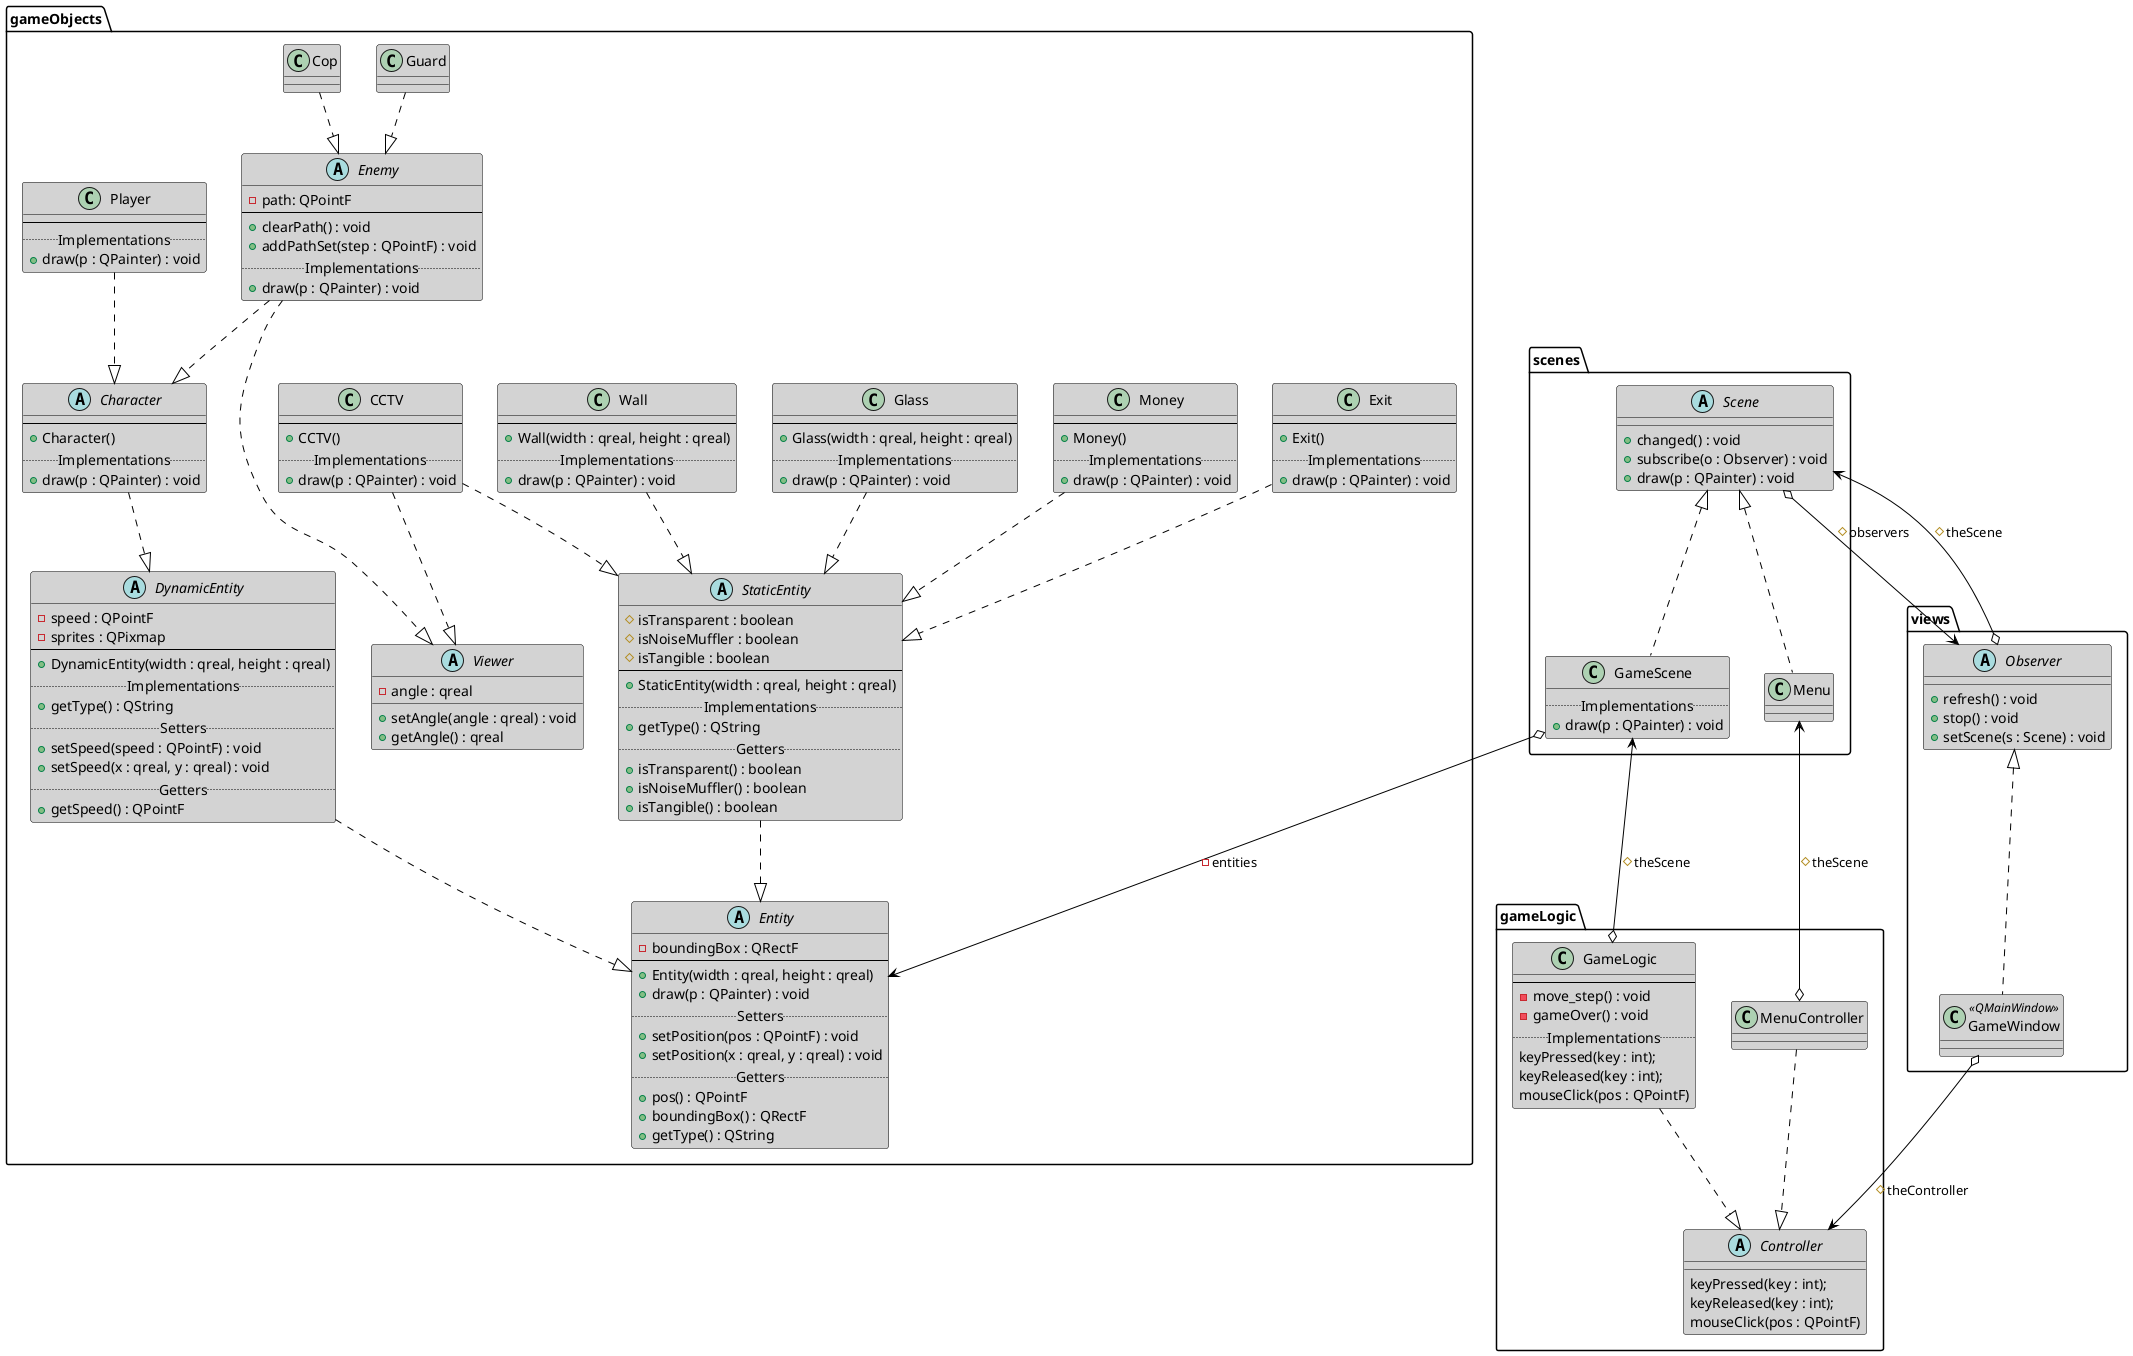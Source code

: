 @startuml dillinger_classes

skinparam shadowing false
'skinparam linetype polyline
'skinparam linetype ortho

skinparam class {
    ArrowColor black
    BorderColor black
    BackGroundColor lightgrey
}

skinparam package {
    ArrowColor black
    BorderColor black
    BackGroundColor white
}

package gameObjects {

    abstract "Entity" as entity {
        -boundingBox : QRectF
        --
        +Entity(width : qreal, height : qreal)
        +draw(p : QPainter) : void
		..Setters..
        +setPosition(pos : QPointF) : void
        +setPosition(x : qreal, y : qreal) : void
		..Getters..
        +pos() : QPointF
        +boundingBox() : QRectF
        +getType() : QString
    }

    together {
        abstract "StaticEntity" as statE {
            #isTransparent : boolean
            #isNoiseMuffler : boolean
            #isTangible : boolean
            --
            +StaticEntity(width : qreal, height : qreal)
			..Implementations..
			+getType() : QString
			..Getters..
            +isTransparent() : boolean
            +isNoiseMuffler() : boolean
            +isTangible() : boolean
        }

        abstract "DynamicEntity" as dynE {
            -speed : QPointF
			-sprites : QPixmap
            --
            +DynamicEntity(width : qreal, height : qreal)
			..Implementations..
            +getType() : QString
			..Setters..
            +setSpeed(speed : QPointF) : void
            +setSpeed(x : qreal, y : qreal) : void
			..Getters..
            +getSpeed() : QPointF
        }

        abstract "Viewer" as viewer {
            -angle : qreal

            +setAngle(angle : qreal) : void
            +getAngle() : qreal
        }
    }

    class "Glass" as glass {
        --
        +Glass(width : qreal, height : qreal)
		..Implementations..
		+draw(p : QPainter) : void
	}

    class "Wall" as wall {
        --
        +Wall(width : qreal, height : qreal)
		..Implementations..
		+draw(p : QPainter) : void
	}

    class "CCTV" as cam {
        --
        +CCTV()
		..Implementations..
		+draw(p : QPainter) : void
	}

	class "Exit" as exit {
		--
        +Exit()
		..Implementations..
		+draw(p : QPainter) : void
	}

	class "Money" as money {
		--
		+Money()
		..Implementations..
		+draw(p : QPainter) : void
	}

    abstract "Character" as charac {
        --
        +Character()
		..Implementations..
		+draw(p : QPainter) : void
	}

    class "Player" as player {
        --
        ..Implementations..
        +draw(p : QPainter) : void
    }

    abstract "Enemy" as enemy {
		-path: QPointF
		--
		+clearPath() : void
		+addPathSet(step : QPointF) : void
		..Implementations..
        +draw(p : QPainter) : void
	}

    class "Guard" as guard

    class "Cop" as cop

    statE ..|> entity
    dynE ..|> entity

    glass ..|> statE
    wall ..|> statE
    cam ..|> statE
	exit ..|> statE
	money ..|> statE

    charac ..|> dynE

    enemy ..|> charac

    guard ..|> enemy
    cop ..|> enemy
    player ..|> charac

	cam ..|> viewer
    enemy ..|> viewer
}

package scenes {
    abstract "Scene" as scene{
        +changed() : void
        +subscribe(o : Observer) : void
        +draw(p : QPainter) : void
    }

    class "Menu" as menu {

    }

    class "GameScene" as gScene {
		..Implementations..
		+draw(p : QPainter) : void
    }

    menu .up.|> scene
    gScene .up.|> scene
}

package views {
    abstract "Observer" as obs {
        +refresh() : void
        +stop() : void
        +setScene(s : Scene) : void
    }

    class "GameWindow" as gameW  <<QMainWindow>>{

    }

    gameW .up.|> obs
}

scene o--> obs : "#observers"
obs o--> scene : "#theScene"

package gameLogic {
	abstract "Controller" as c {
        keyPressed(key : int);
        keyReleased(key : int);
        mouseClick(pos : QPointF)
	}

	class "MenuController" as mc {

	}

    class "GameLogic" as gLogic {
		--
		-move_step() : void
		-gameOver() : void
		..Implementations..
		keyPressed(key : int);
        keyReleased(key : int);
        mouseClick(pos : QPointF)
    }

	gLogic ..|> c
	mc ..|> c
}

gameW o--> c : "#theController"

mc o-up-> menu : "#theScene"
gLogic o-up-> gScene : "#theScene"

gScene o--> entity : "-entities"

@enduml
